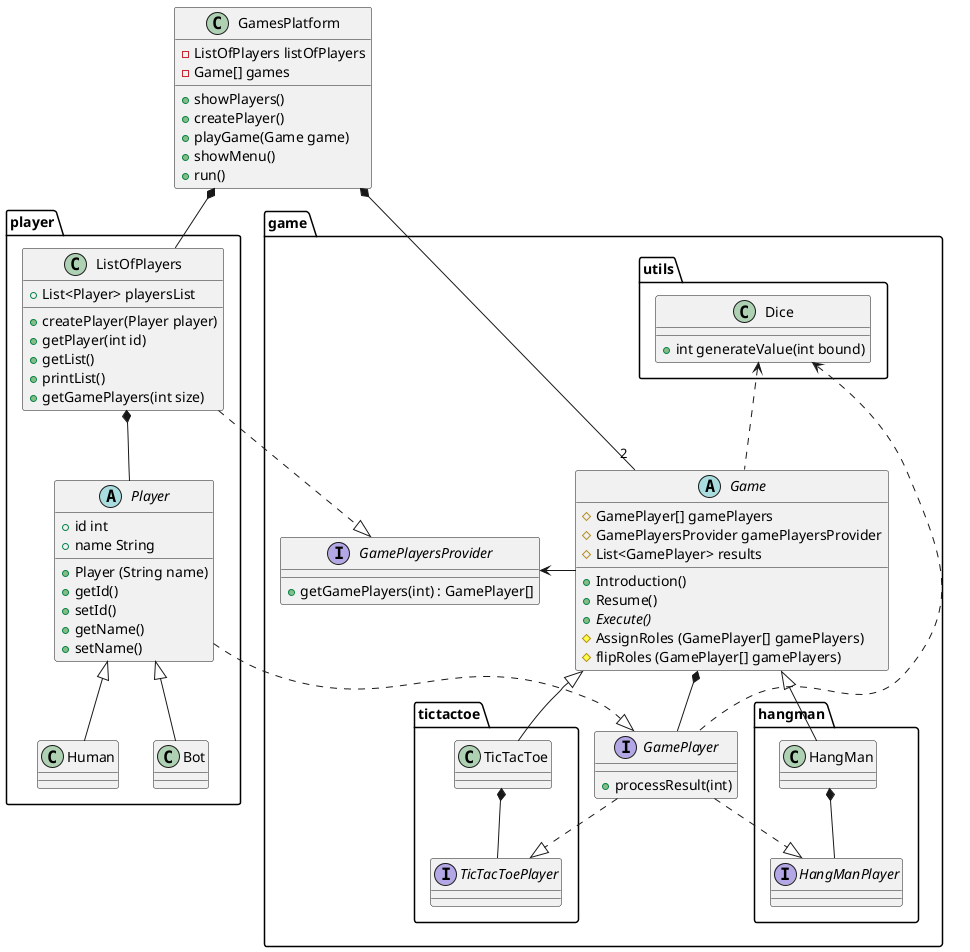 @startuml

class GamesPlatform {
    -ListOfPlayers listOfPlayers
    -Game[] games
    +showPlayers()
    +createPlayer()
    +playGame(Game game)
    +showMenu()
    +run()
}

package game {
    abstract class Game {
        # GamePlayer[] gamePlayers
        # GamePlayersProvider gamePlayersProvider
        # List<GamePlayer> results
        + Introduction()
        + Resume()
        + {abstract}Execute()
        # AssignRoles (GamePlayer[] gamePlayers)
        # flipRoles (GamePlayer[] gamePlayers)
    }
    package tictactoe {
        class TicTacToe {

        }
        interface TicTacToePlayer {

        }
    }
    package hangman {
        class HangMan {

        }
        interface HangManPlayer{

        }
    }

    interface GamePlayer {
        + processResult(int)
    }
    interface GamePlayersProvider {
        + getGamePlayers(int) : GamePlayer[]
    }

    package utils {
        class Dice{
            + int generateValue(int bound)
        }
    }

}

package player {
    abstract class Player {
        +id int
        +name String
        +Player (String name)
        +getId()
        +setId()
        +getName()
        +setName()
    }
    class ListOfPlayers {
        +List<Player> playersList
        +createPlayer(Player player)
        +getPlayer(int id)
        +getList()
        +printList()
        +getGamePlayers(int size)
    }
    class Bot {

    }
    class Human {

    }
}


GamesPlatform *-- "2" Game
GamesPlatform *-- ListOfPlayers

Game <|-- TicTacToe
Game <|-- HangMan
Game -right-> GamePlayersProvider

Player <|-- Bot
Player <|-- Human
Player ..|> GamePlayer

Game *-- GamePlayer


Dice <.. Game
Dice <.. GamePlayer

ListOfPlayers *-- Player
ListOfPlayers ..|> GamePlayersProvider

TicTacToe *-- TicTacToePlayer
HangMan *-- HangManPlayer

GamePlayer ..|> TicTacToePlayer
GamePlayer ..|> HangManPlayer

@enduml